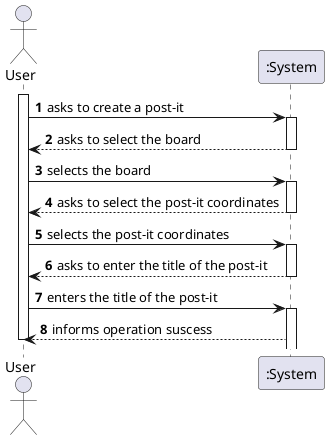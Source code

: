 @startuml US3006_SSD

autonumber

actor U as "User"

activate U

U -> ":System" : asks to create a post-it
activate ":System"

":System" --> U : asks to select the board
deactivate ":System"

U -> ":System" : selects the board
activate ":System"

":System" --> U : asks to select the post-it coordinates
deactivate ":System"

U -> ":System" :  selects the post-it coordinates
activate ":System"

":System" --> U : asks to enter the title of the post-it
deactivate ":System"

U -> ":System" :  enters the title of the post-it
activate ":System"

":System" --> U : informs operation suscess

deactivate U

@enduml
